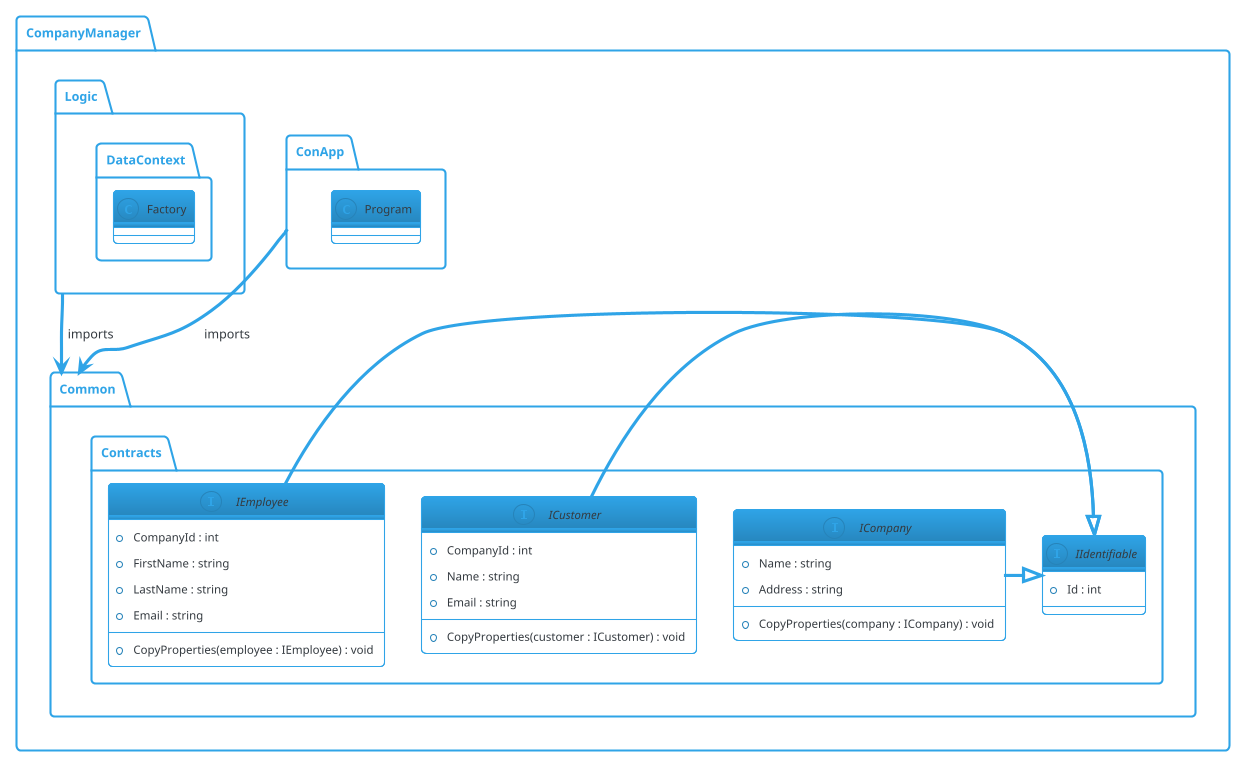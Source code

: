 @startuml systemstructure
!theme cerulean-outline
skinparam packageStyle folder

package CompanyManager.Common {
    package Contracts {
        interface ICompany {
            + Name : string
            + Address : string
            ---
            + CopyProperties(company : ICompany) : void
        }
        interface ICustomer {
            + CompanyId : int
            + Name : string
            + Email : string
            ---
            + CopyProperties(customer : ICustomer) : void
        }
        interface IEmployee {
            + CompanyId : int
            + FirstName : string
            + LastName : string
            + Email : string
            ---
            + CopyProperties(employee : IEmployee) : void
        }
        interface IIdentifiable {
            + Id : int
        }
        ICompany -|> IIdentifiable
        ICustomer -|> IIdentifiable
        IEmployee -|> IIdentifiable
    }
}

package CompanyManager.ConApp {
    class Program {

    }
}

package CompanyManager.Logic {
    package DataContext {
        class Factory {

        }
    }
}

CompanyManager.Logic --> CompanyManager.Common : imports
CompanyManager.ConApp --> CompanyManager.Common : imports
@enduml
